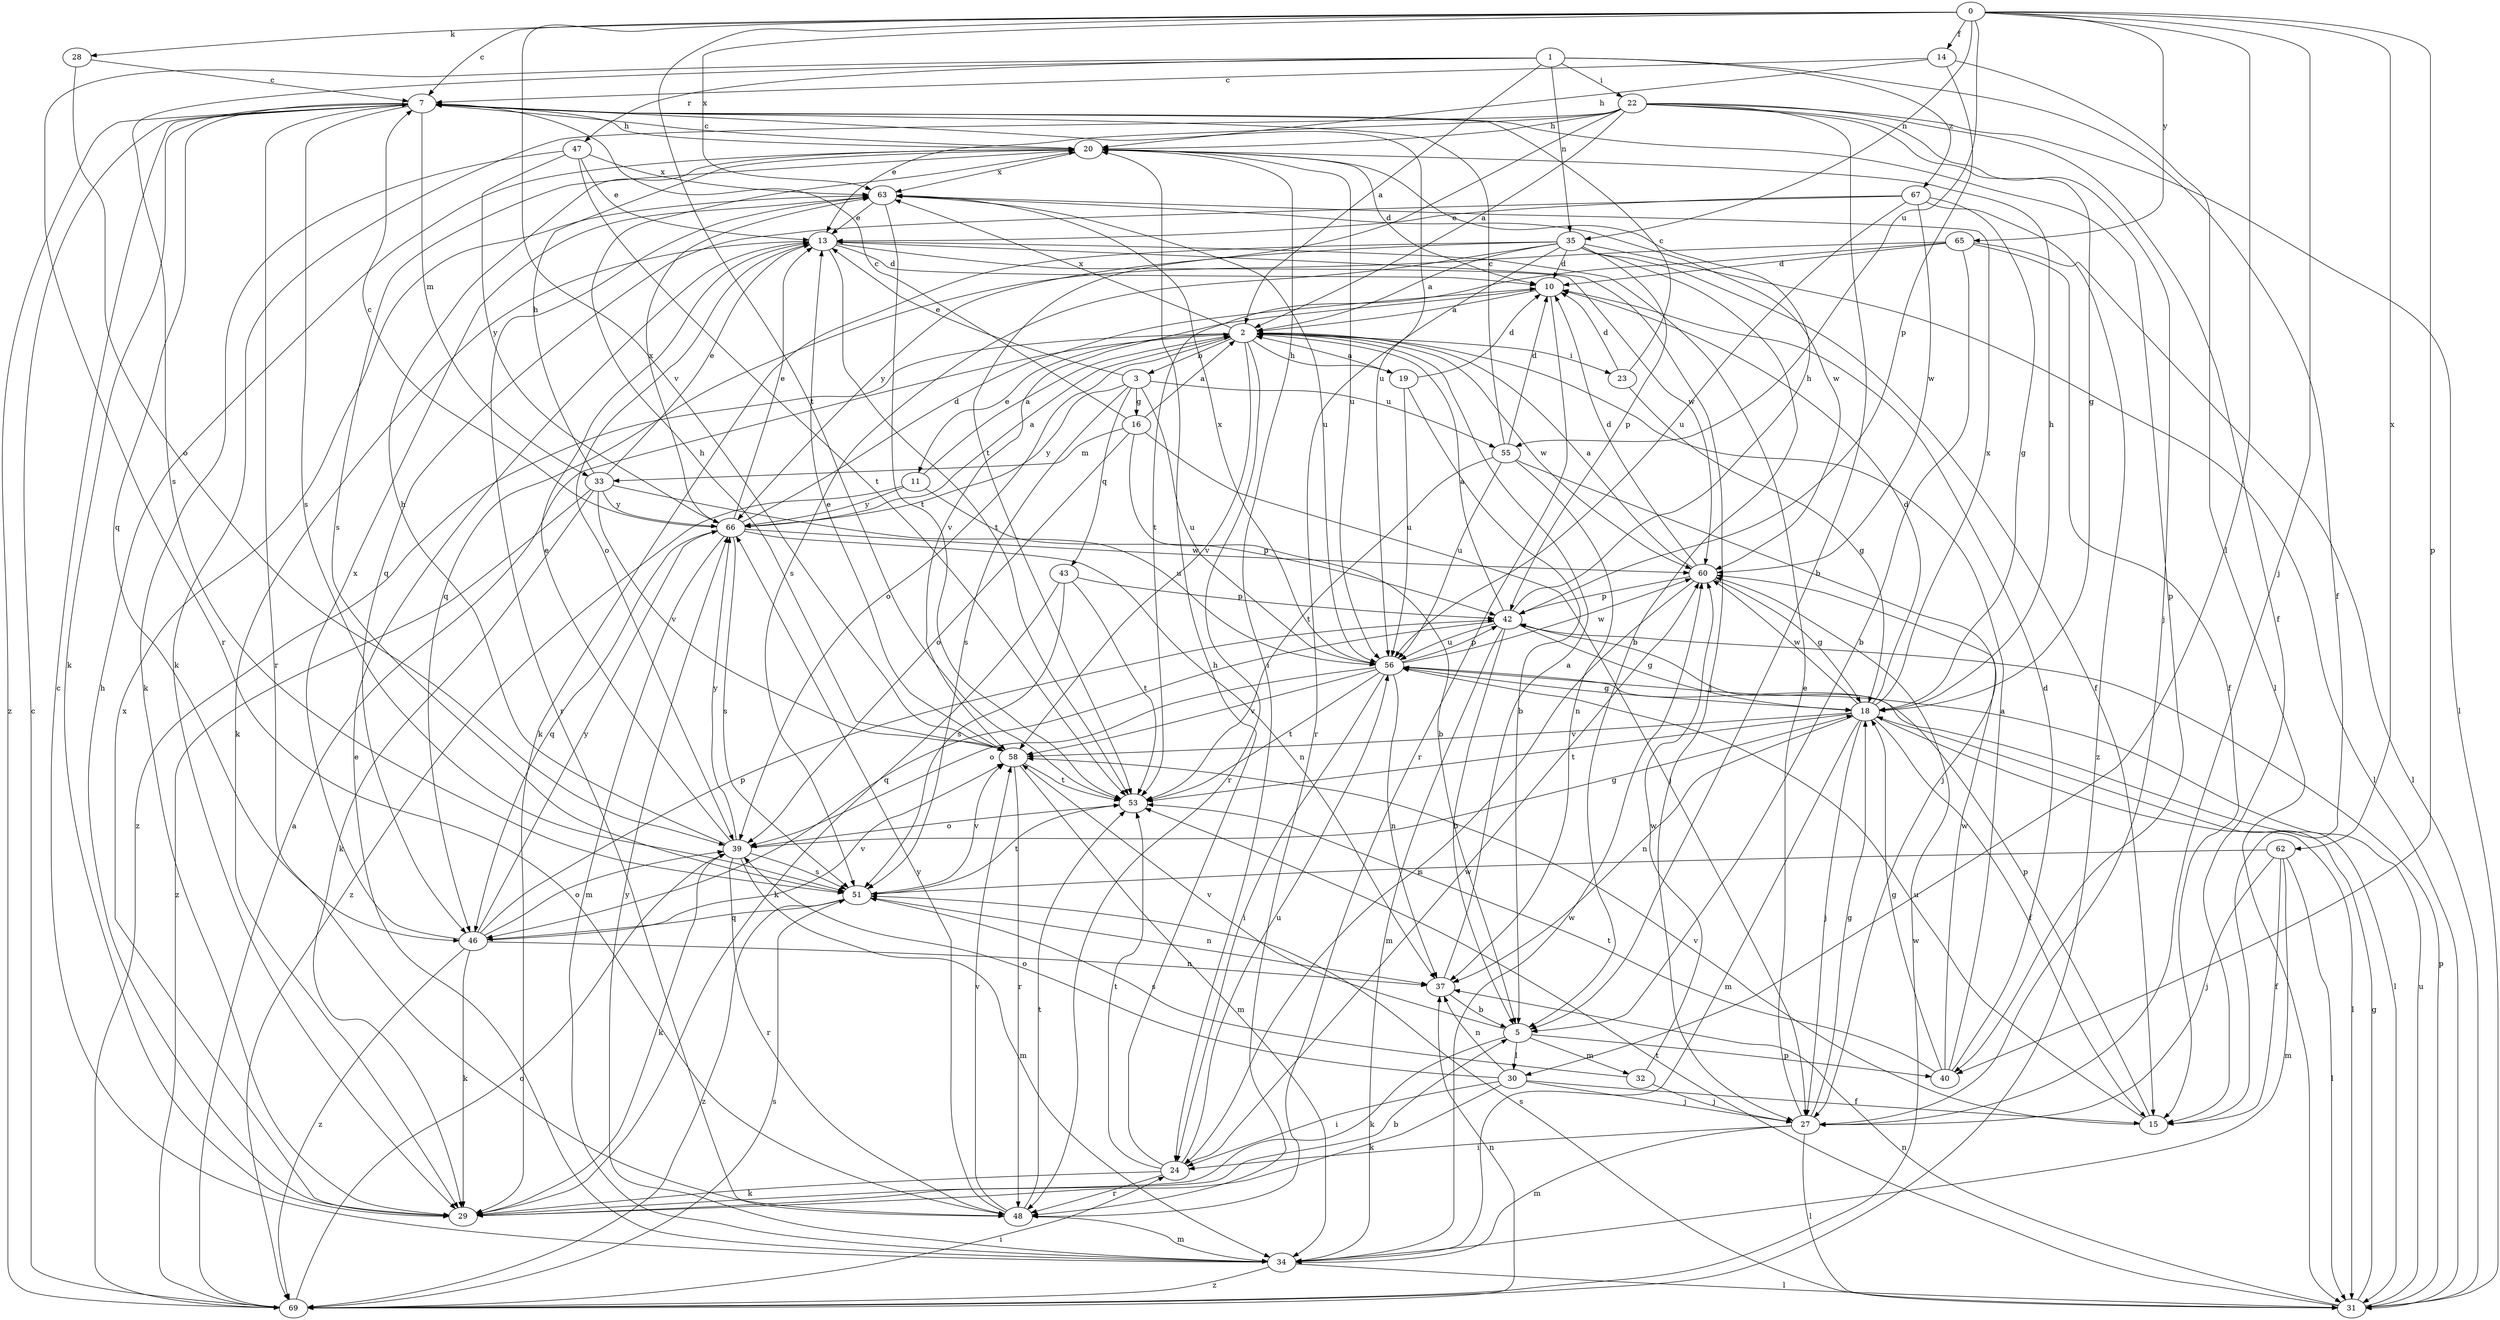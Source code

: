 strict digraph  {
0;
1;
2;
3;
5;
7;
10;
11;
13;
14;
15;
16;
18;
19;
20;
22;
23;
24;
27;
28;
29;
30;
31;
32;
33;
34;
35;
37;
39;
40;
42;
43;
46;
47;
48;
51;
53;
55;
56;
58;
60;
62;
63;
65;
66;
67;
69;
0 -> 7  [label=c];
0 -> 14  [label=f];
0 -> 27  [label=j];
0 -> 28  [label=k];
0 -> 30  [label=l];
0 -> 35  [label=n];
0 -> 40  [label=p];
0 -> 53  [label=t];
0 -> 55  [label=u];
0 -> 58  [label=v];
0 -> 62  [label=x];
0 -> 63  [label=x];
0 -> 65  [label=y];
1 -> 2  [label=a];
1 -> 15  [label=f];
1 -> 22  [label=i];
1 -> 35  [label=n];
1 -> 47  [label=r];
1 -> 48  [label=r];
1 -> 51  [label=s];
1 -> 67  [label=z];
2 -> 3  [label=b];
2 -> 11  [label=e];
2 -> 19  [label=h];
2 -> 23  [label=i];
2 -> 39  [label=o];
2 -> 48  [label=r];
2 -> 58  [label=v];
2 -> 60  [label=w];
2 -> 63  [label=x];
2 -> 69  [label=z];
3 -> 13  [label=e];
3 -> 16  [label=g];
3 -> 43  [label=q];
3 -> 51  [label=s];
3 -> 55  [label=u];
3 -> 56  [label=u];
3 -> 66  [label=y];
5 -> 29  [label=k];
5 -> 30  [label=l];
5 -> 32  [label=m];
5 -> 40  [label=p];
5 -> 58  [label=v];
7 -> 20  [label=h];
7 -> 29  [label=k];
7 -> 33  [label=m];
7 -> 40  [label=p];
7 -> 46  [label=q];
7 -> 48  [label=r];
7 -> 51  [label=s];
7 -> 56  [label=u];
7 -> 69  [label=z];
10 -> 2  [label=a];
10 -> 48  [label=r];
10 -> 58  [label=v];
11 -> 2  [label=a];
11 -> 42  [label=p];
11 -> 66  [label=y];
11 -> 69  [label=z];
13 -> 10  [label=d];
13 -> 27  [label=j];
13 -> 29  [label=k];
13 -> 39  [label=o];
13 -> 53  [label=t];
13 -> 60  [label=w];
14 -> 7  [label=c];
14 -> 20  [label=h];
14 -> 31  [label=l];
14 -> 42  [label=p];
15 -> 42  [label=p];
15 -> 56  [label=u];
15 -> 58  [label=v];
16 -> 2  [label=a];
16 -> 5  [label=b];
16 -> 7  [label=c];
16 -> 27  [label=j];
16 -> 33  [label=m];
16 -> 39  [label=o];
18 -> 10  [label=d];
18 -> 15  [label=f];
18 -> 20  [label=h];
18 -> 27  [label=j];
18 -> 31  [label=l];
18 -> 34  [label=m];
18 -> 37  [label=n];
18 -> 53  [label=t];
18 -> 58  [label=v];
18 -> 60  [label=w];
18 -> 63  [label=x];
19 -> 2  [label=a];
19 -> 5  [label=b];
19 -> 10  [label=d];
19 -> 56  [label=u];
20 -> 7  [label=c];
20 -> 10  [label=d];
20 -> 24  [label=i];
20 -> 51  [label=s];
20 -> 56  [label=u];
20 -> 63  [label=x];
22 -> 2  [label=a];
22 -> 5  [label=b];
22 -> 13  [label=e];
22 -> 15  [label=f];
22 -> 18  [label=g];
22 -> 20  [label=h];
22 -> 27  [label=j];
22 -> 29  [label=k];
22 -> 31  [label=l];
22 -> 53  [label=t];
23 -> 7  [label=c];
23 -> 10  [label=d];
23 -> 18  [label=g];
24 -> 20  [label=h];
24 -> 29  [label=k];
24 -> 48  [label=r];
24 -> 53  [label=t];
24 -> 56  [label=u];
24 -> 60  [label=w];
27 -> 13  [label=e];
27 -> 18  [label=g];
27 -> 24  [label=i];
27 -> 31  [label=l];
27 -> 34  [label=m];
28 -> 7  [label=c];
28 -> 39  [label=o];
29 -> 5  [label=b];
29 -> 20  [label=h];
29 -> 63  [label=x];
30 -> 15  [label=f];
30 -> 24  [label=i];
30 -> 27  [label=j];
30 -> 29  [label=k];
30 -> 37  [label=n];
30 -> 39  [label=o];
31 -> 18  [label=g];
31 -> 37  [label=n];
31 -> 42  [label=p];
31 -> 51  [label=s];
31 -> 53  [label=t];
31 -> 56  [label=u];
32 -> 27  [label=j];
32 -> 51  [label=s];
32 -> 60  [label=w];
33 -> 13  [label=e];
33 -> 20  [label=h];
33 -> 29  [label=k];
33 -> 56  [label=u];
33 -> 58  [label=v];
33 -> 66  [label=y];
33 -> 69  [label=z];
34 -> 7  [label=c];
34 -> 13  [label=e];
34 -> 31  [label=l];
34 -> 60  [label=w];
34 -> 66  [label=y];
34 -> 69  [label=z];
35 -> 2  [label=a];
35 -> 5  [label=b];
35 -> 10  [label=d];
35 -> 15  [label=f];
35 -> 29  [label=k];
35 -> 31  [label=l];
35 -> 42  [label=p];
35 -> 48  [label=r];
35 -> 51  [label=s];
35 -> 66  [label=y];
37 -> 2  [label=a];
37 -> 5  [label=b];
39 -> 13  [label=e];
39 -> 18  [label=g];
39 -> 20  [label=h];
39 -> 29  [label=k];
39 -> 34  [label=m];
39 -> 48  [label=r];
39 -> 51  [label=s];
39 -> 66  [label=y];
40 -> 2  [label=a];
40 -> 10  [label=d];
40 -> 18  [label=g];
40 -> 53  [label=t];
40 -> 60  [label=w];
42 -> 2  [label=a];
42 -> 5  [label=b];
42 -> 18  [label=g];
42 -> 20  [label=h];
42 -> 34  [label=m];
42 -> 46  [label=q];
42 -> 56  [label=u];
43 -> 29  [label=k];
43 -> 42  [label=p];
43 -> 51  [label=s];
43 -> 53  [label=t];
46 -> 29  [label=k];
46 -> 37  [label=n];
46 -> 39  [label=o];
46 -> 42  [label=p];
46 -> 58  [label=v];
46 -> 63  [label=x];
46 -> 66  [label=y];
46 -> 69  [label=z];
47 -> 13  [label=e];
47 -> 29  [label=k];
47 -> 53  [label=t];
47 -> 63  [label=x];
47 -> 66  [label=y];
48 -> 34  [label=m];
48 -> 53  [label=t];
48 -> 58  [label=v];
48 -> 66  [label=y];
51 -> 37  [label=n];
51 -> 46  [label=q];
51 -> 53  [label=t];
51 -> 58  [label=v];
51 -> 69  [label=z];
53 -> 39  [label=o];
55 -> 7  [label=c];
55 -> 10  [label=d];
55 -> 27  [label=j];
55 -> 37  [label=n];
55 -> 53  [label=t];
55 -> 56  [label=u];
56 -> 18  [label=g];
56 -> 24  [label=i];
56 -> 31  [label=l];
56 -> 37  [label=n];
56 -> 39  [label=o];
56 -> 42  [label=p];
56 -> 53  [label=t];
56 -> 58  [label=v];
56 -> 60  [label=w];
56 -> 63  [label=x];
58 -> 13  [label=e];
58 -> 20  [label=h];
58 -> 34  [label=m];
58 -> 48  [label=r];
58 -> 53  [label=t];
60 -> 2  [label=a];
60 -> 10  [label=d];
60 -> 18  [label=g];
60 -> 24  [label=i];
60 -> 42  [label=p];
62 -> 15  [label=f];
62 -> 27  [label=j];
62 -> 31  [label=l];
62 -> 34  [label=m];
62 -> 51  [label=s];
63 -> 13  [label=e];
63 -> 48  [label=r];
63 -> 53  [label=t];
63 -> 56  [label=u];
63 -> 60  [label=w];
65 -> 5  [label=b];
65 -> 10  [label=d];
65 -> 15  [label=f];
65 -> 31  [label=l];
65 -> 46  [label=q];
65 -> 53  [label=t];
66 -> 2  [label=a];
66 -> 7  [label=c];
66 -> 10  [label=d];
66 -> 13  [label=e];
66 -> 34  [label=m];
66 -> 37  [label=n];
66 -> 46  [label=q];
66 -> 51  [label=s];
66 -> 60  [label=w];
66 -> 63  [label=x];
67 -> 13  [label=e];
67 -> 18  [label=g];
67 -> 46  [label=q];
67 -> 56  [label=u];
67 -> 60  [label=w];
67 -> 69  [label=z];
69 -> 2  [label=a];
69 -> 7  [label=c];
69 -> 24  [label=i];
69 -> 37  [label=n];
69 -> 39  [label=o];
69 -> 51  [label=s];
69 -> 60  [label=w];
}
